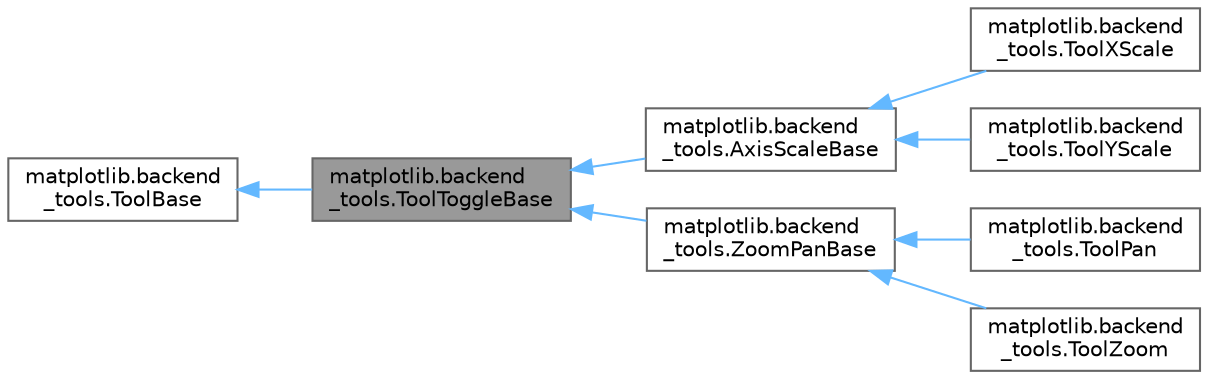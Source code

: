 digraph "matplotlib.backend_tools.ToolToggleBase"
{
 // LATEX_PDF_SIZE
  bgcolor="transparent";
  edge [fontname=Helvetica,fontsize=10,labelfontname=Helvetica,labelfontsize=10];
  node [fontname=Helvetica,fontsize=10,shape=box,height=0.2,width=0.4];
  rankdir="LR";
  Node1 [id="Node000001",label="matplotlib.backend\l_tools.ToolToggleBase",height=0.2,width=0.4,color="gray40", fillcolor="grey60", style="filled", fontcolor="black",tooltip=" "];
  Node2 -> Node1 [id="edge1_Node000001_Node000002",dir="back",color="steelblue1",style="solid",tooltip=" "];
  Node2 [id="Node000002",label="matplotlib.backend\l_tools.ToolBase",height=0.2,width=0.4,color="gray40", fillcolor="white", style="filled",URL="$df/dcc/classmatplotlib_1_1backend__tools_1_1ToolBase.html",tooltip=" "];
  Node1 -> Node3 [id="edge2_Node000001_Node000003",dir="back",color="steelblue1",style="solid",tooltip=" "];
  Node3 [id="Node000003",label="matplotlib.backend\l_tools.AxisScaleBase",height=0.2,width=0.4,color="gray40", fillcolor="white", style="filled",URL="$d8/d62/classmatplotlib_1_1backend__tools_1_1AxisScaleBase.html",tooltip=" "];
  Node3 -> Node4 [id="edge3_Node000003_Node000004",dir="back",color="steelblue1",style="solid",tooltip=" "];
  Node4 [id="Node000004",label="matplotlib.backend\l_tools.ToolXScale",height=0.2,width=0.4,color="gray40", fillcolor="white", style="filled",URL="$d7/de3/classmatplotlib_1_1backend__tools_1_1ToolXScale.html",tooltip=" "];
  Node3 -> Node5 [id="edge4_Node000003_Node000005",dir="back",color="steelblue1",style="solid",tooltip=" "];
  Node5 [id="Node000005",label="matplotlib.backend\l_tools.ToolYScale",height=0.2,width=0.4,color="gray40", fillcolor="white", style="filled",URL="$dd/d57/classmatplotlib_1_1backend__tools_1_1ToolYScale.html",tooltip=" "];
  Node1 -> Node6 [id="edge5_Node000001_Node000006",dir="back",color="steelblue1",style="solid",tooltip=" "];
  Node6 [id="Node000006",label="matplotlib.backend\l_tools.ZoomPanBase",height=0.2,width=0.4,color="gray40", fillcolor="white", style="filled",URL="$d0/da2/classmatplotlib_1_1backend__tools_1_1ZoomPanBase.html",tooltip=" "];
  Node6 -> Node7 [id="edge6_Node000006_Node000007",dir="back",color="steelblue1",style="solid",tooltip=" "];
  Node7 [id="Node000007",label="matplotlib.backend\l_tools.ToolPan",height=0.2,width=0.4,color="gray40", fillcolor="white", style="filled",URL="$d3/d17/classmatplotlib_1_1backend__tools_1_1ToolPan.html",tooltip=" "];
  Node6 -> Node8 [id="edge7_Node000006_Node000008",dir="back",color="steelblue1",style="solid",tooltip=" "];
  Node8 [id="Node000008",label="matplotlib.backend\l_tools.ToolZoom",height=0.2,width=0.4,color="gray40", fillcolor="white", style="filled",URL="$d0/d13/classmatplotlib_1_1backend__tools_1_1ToolZoom.html",tooltip=" "];
}
